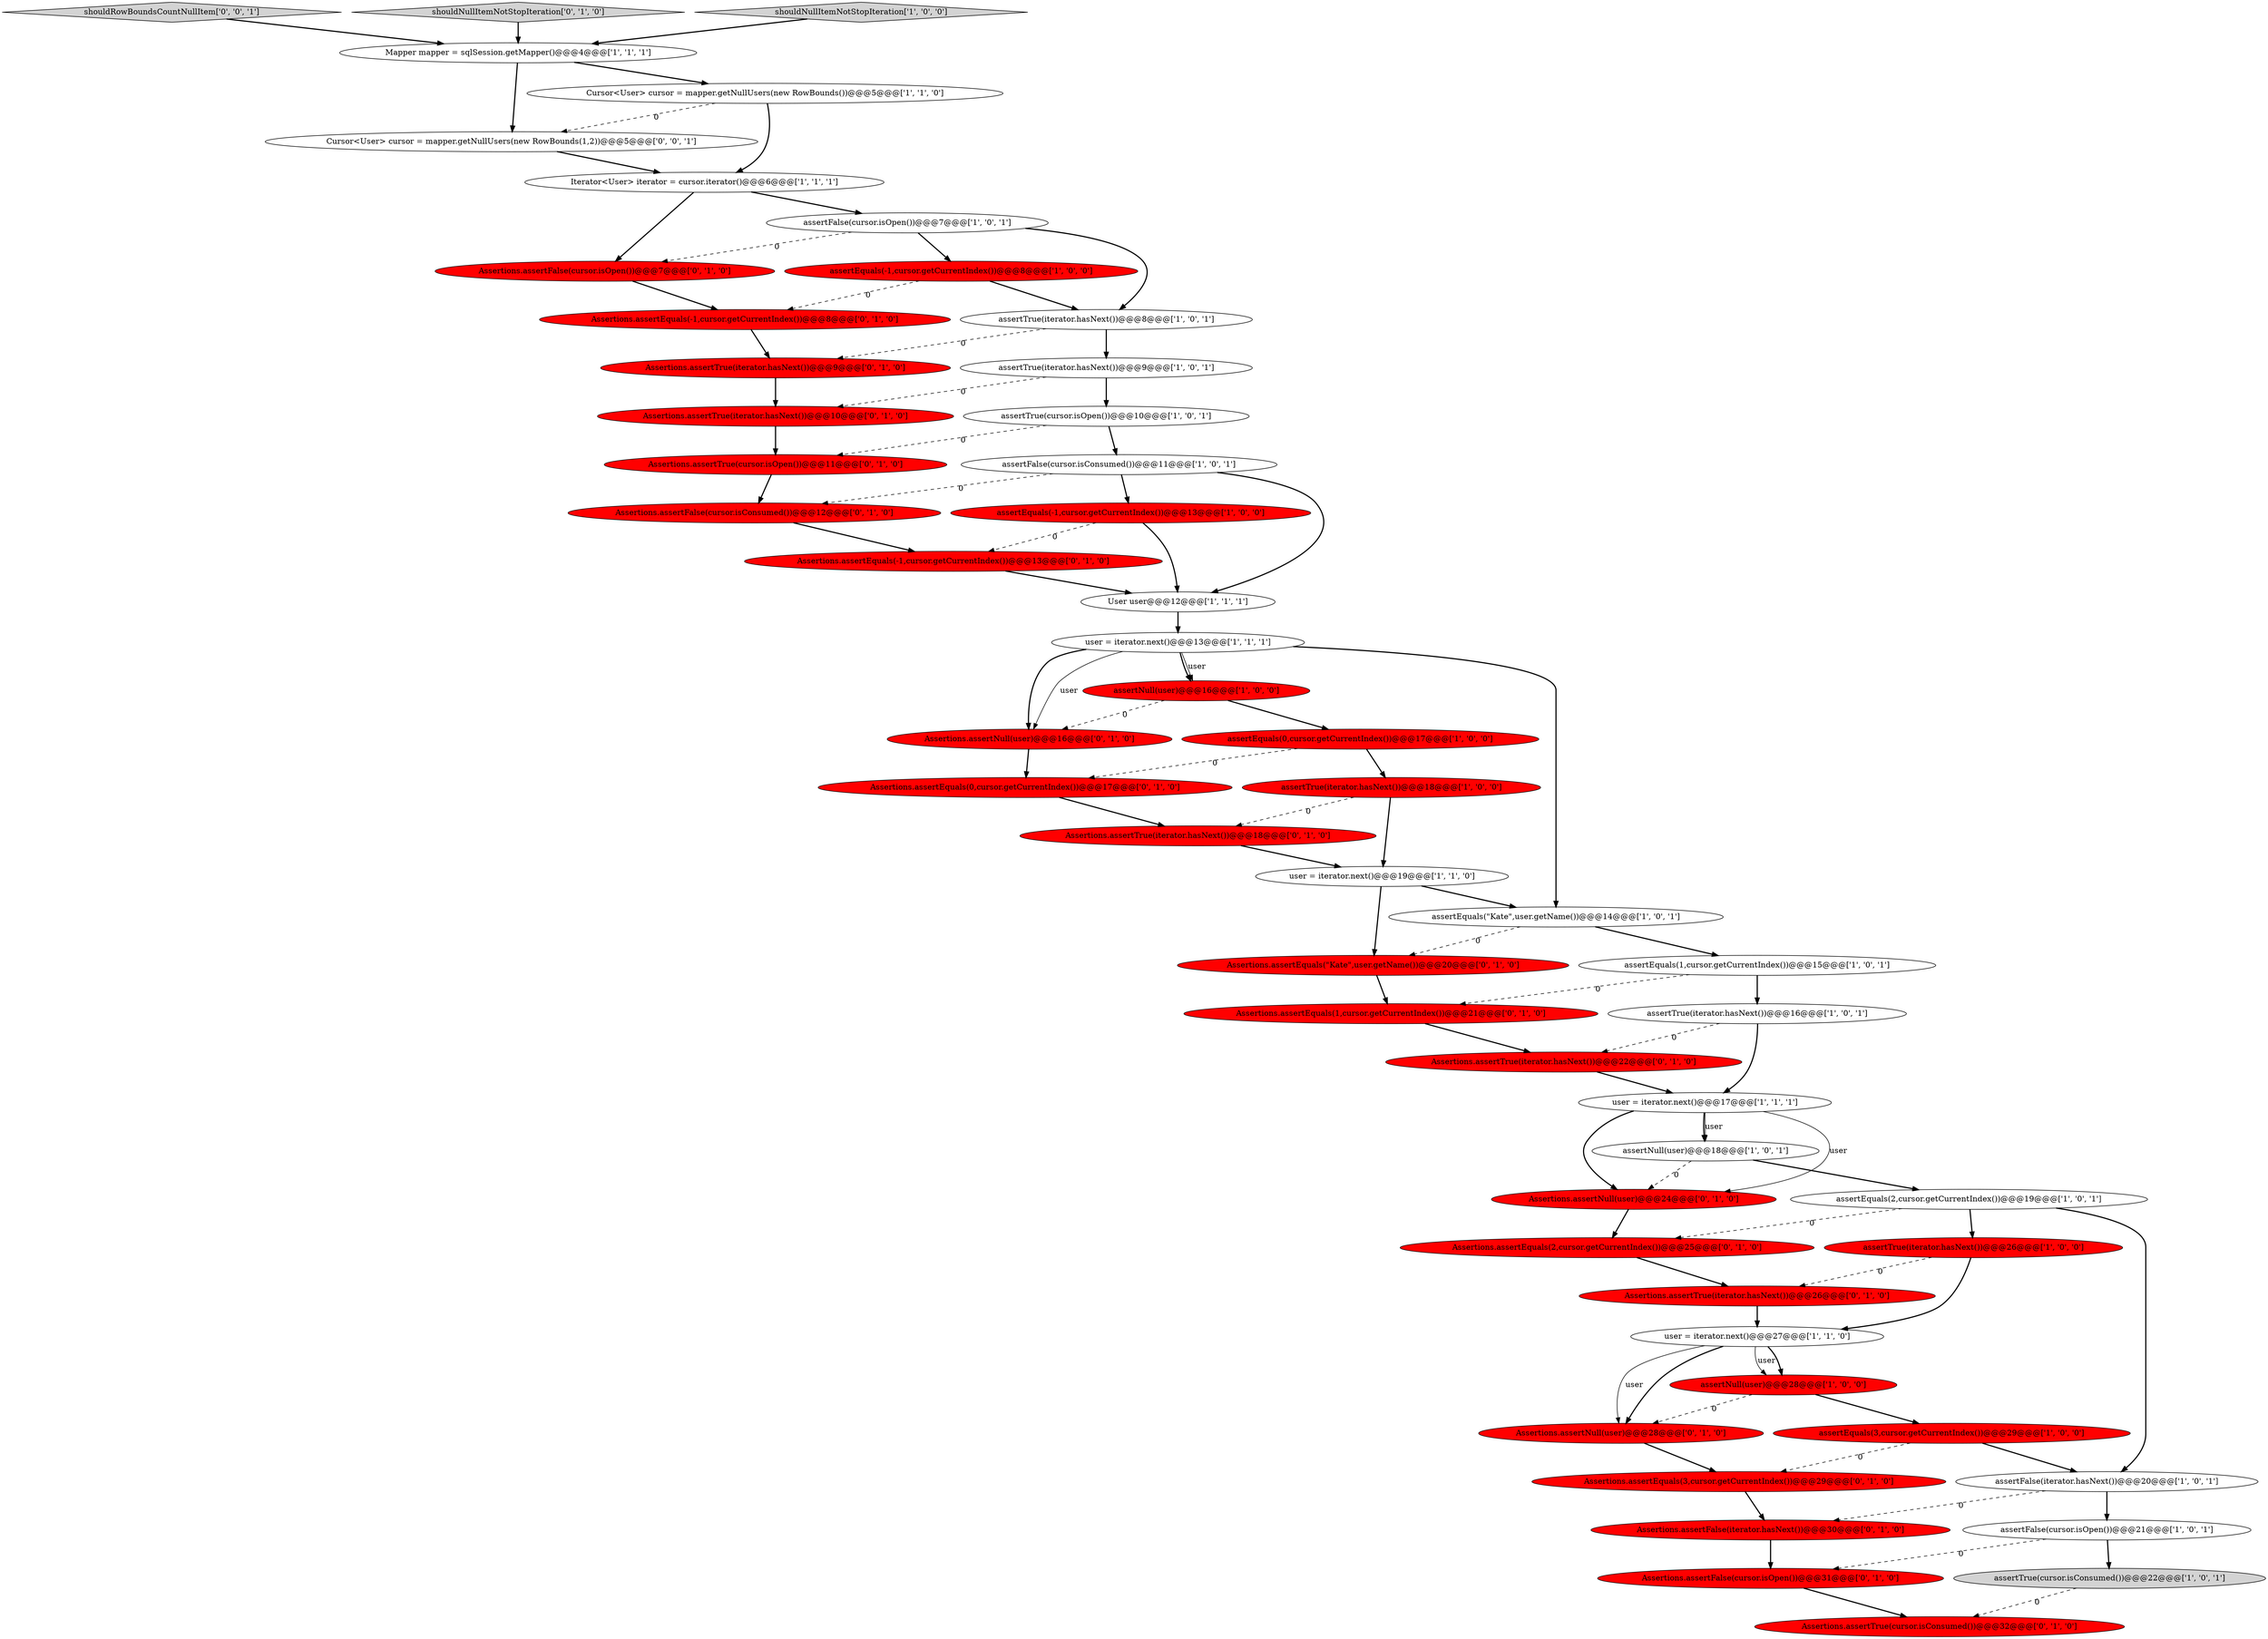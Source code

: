 digraph {
19 [style = filled, label = "user = iterator.next()@@@19@@@['1', '1', '0']", fillcolor = white, shape = ellipse image = "AAA0AAABBB1BBB"];
1 [style = filled, label = "assertTrue(iterator.hasNext())@@@8@@@['1', '0', '1']", fillcolor = white, shape = ellipse image = "AAA0AAABBB1BBB"];
49 [style = filled, label = "Assertions.assertFalse(cursor.isOpen())@@@31@@@['0', '1', '0']", fillcolor = red, shape = ellipse image = "AAA1AAABBB2BBB"];
14 [style = filled, label = "assertEquals(2,cursor.getCurrentIndex())@@@19@@@['1', '0', '1']", fillcolor = white, shape = ellipse image = "AAA0AAABBB1BBB"];
10 [style = filled, label = "assertNull(user)@@@16@@@['1', '0', '0']", fillcolor = red, shape = ellipse image = "AAA1AAABBB1BBB"];
11 [style = filled, label = "assertTrue(cursor.isConsumed())@@@22@@@['1', '0', '1']", fillcolor = lightgray, shape = ellipse image = "AAA0AAABBB1BBB"];
22 [style = filled, label = "assertFalse(cursor.isConsumed())@@@11@@@['1', '0', '1']", fillcolor = white, shape = ellipse image = "AAA0AAABBB1BBB"];
13 [style = filled, label = "assertNull(user)@@@18@@@['1', '0', '1']", fillcolor = white, shape = ellipse image = "AAA0AAABBB1BBB"];
27 [style = filled, label = "assertEquals(\"Kate\",user.getName())@@@14@@@['1', '0', '1']", fillcolor = white, shape = ellipse image = "AAA0AAABBB1BBB"];
37 [style = filled, label = "Assertions.assertNull(user)@@@24@@@['0', '1', '0']", fillcolor = red, shape = ellipse image = "AAA1AAABBB2BBB"];
36 [style = filled, label = "Assertions.assertNull(user)@@@28@@@['0', '1', '0']", fillcolor = red, shape = ellipse image = "AAA1AAABBB2BBB"];
45 [style = filled, label = "Assertions.assertTrue(iterator.hasNext())@@@22@@@['0', '1', '0']", fillcolor = red, shape = ellipse image = "AAA1AAABBB2BBB"];
18 [style = filled, label = "Iterator<User> iterator = cursor.iterator()@@@6@@@['1', '1', '1']", fillcolor = white, shape = ellipse image = "AAA0AAABBB1BBB"];
39 [style = filled, label = "Assertions.assertTrue(iterator.hasNext())@@@26@@@['0', '1', '0']", fillcolor = red, shape = ellipse image = "AAA1AAABBB2BBB"];
3 [style = filled, label = "assertEquals(1,cursor.getCurrentIndex())@@@15@@@['1', '0', '1']", fillcolor = white, shape = ellipse image = "AAA0AAABBB1BBB"];
53 [style = filled, label = "shouldRowBoundsCountNullItem['0', '0', '1']", fillcolor = lightgray, shape = diamond image = "AAA0AAABBB3BBB"];
16 [style = filled, label = "assertTrue(iterator.hasNext())@@@16@@@['1', '0', '1']", fillcolor = white, shape = ellipse image = "AAA0AAABBB1BBB"];
46 [style = filled, label = "shouldNullItemNotStopIteration['0', '1', '0']", fillcolor = lightgray, shape = diamond image = "AAA0AAABBB2BBB"];
15 [style = filled, label = "assertTrue(iterator.hasNext())@@@18@@@['1', '0', '0']", fillcolor = red, shape = ellipse image = "AAA1AAABBB1BBB"];
51 [style = filled, label = "Assertions.assertEquals(2,cursor.getCurrentIndex())@@@25@@@['0', '1', '0']", fillcolor = red, shape = ellipse image = "AAA1AAABBB2BBB"];
48 [style = filled, label = "Assertions.assertFalse(iterator.hasNext())@@@30@@@['0', '1', '0']", fillcolor = red, shape = ellipse image = "AAA1AAABBB2BBB"];
28 [style = filled, label = "assertEquals(-1,cursor.getCurrentIndex())@@@13@@@['1', '0', '0']", fillcolor = red, shape = ellipse image = "AAA1AAABBB1BBB"];
25 [style = filled, label = "assertEquals(3,cursor.getCurrentIndex())@@@29@@@['1', '0', '0']", fillcolor = red, shape = ellipse image = "AAA1AAABBB1BBB"];
4 [style = filled, label = "User user@@@12@@@['1', '1', '1']", fillcolor = white, shape = ellipse image = "AAA0AAABBB1BBB"];
7 [style = filled, label = "shouldNullItemNotStopIteration['1', '0', '0']", fillcolor = lightgray, shape = diamond image = "AAA0AAABBB1BBB"];
9 [style = filled, label = "assertFalse(cursor.isOpen())@@@21@@@['1', '0', '1']", fillcolor = white, shape = ellipse image = "AAA0AAABBB1BBB"];
21 [style = filled, label = "assertTrue(iterator.hasNext())@@@9@@@['1', '0', '1']", fillcolor = white, shape = ellipse image = "AAA0AAABBB1BBB"];
42 [style = filled, label = "Assertions.assertTrue(cursor.isOpen())@@@11@@@['0', '1', '0']", fillcolor = red, shape = ellipse image = "AAA1AAABBB2BBB"];
0 [style = filled, label = "assertEquals(-1,cursor.getCurrentIndex())@@@8@@@['1', '0', '0']", fillcolor = red, shape = ellipse image = "AAA1AAABBB1BBB"];
44 [style = filled, label = "Assertions.assertTrue(iterator.hasNext())@@@9@@@['0', '1', '0']", fillcolor = red, shape = ellipse image = "AAA1AAABBB2BBB"];
52 [style = filled, label = "Cursor<User> cursor = mapper.getNullUsers(new RowBounds(1,2))@@@5@@@['0', '0', '1']", fillcolor = white, shape = ellipse image = "AAA0AAABBB3BBB"];
30 [style = filled, label = "Assertions.assertNull(user)@@@16@@@['0', '1', '0']", fillcolor = red, shape = ellipse image = "AAA1AAABBB2BBB"];
2 [style = filled, label = "user = iterator.next()@@@17@@@['1', '1', '1']", fillcolor = white, shape = ellipse image = "AAA0AAABBB1BBB"];
5 [style = filled, label = "user = iterator.next()@@@27@@@['1', '1', '0']", fillcolor = white, shape = ellipse image = "AAA0AAABBB1BBB"];
24 [style = filled, label = "Mapper mapper = sqlSession.getMapper()@@@4@@@['1', '1', '1']", fillcolor = white, shape = ellipse image = "AAA0AAABBB1BBB"];
43 [style = filled, label = "Assertions.assertTrue(cursor.isConsumed())@@@32@@@['0', '1', '0']", fillcolor = red, shape = ellipse image = "AAA1AAABBB2BBB"];
33 [style = filled, label = "Assertions.assertEquals(-1,cursor.getCurrentIndex())@@@13@@@['0', '1', '0']", fillcolor = red, shape = ellipse image = "AAA1AAABBB2BBB"];
6 [style = filled, label = "assertFalse(iterator.hasNext())@@@20@@@['1', '0', '1']", fillcolor = white, shape = ellipse image = "AAA0AAABBB1BBB"];
8 [style = filled, label = "assertEquals(0,cursor.getCurrentIndex())@@@17@@@['1', '0', '0']", fillcolor = red, shape = ellipse image = "AAA1AAABBB1BBB"];
12 [style = filled, label = "assertFalse(cursor.isOpen())@@@7@@@['1', '0', '1']", fillcolor = white, shape = ellipse image = "AAA0AAABBB1BBB"];
26 [style = filled, label = "assertTrue(cursor.isOpen())@@@10@@@['1', '0', '1']", fillcolor = white, shape = ellipse image = "AAA0AAABBB1BBB"];
32 [style = filled, label = "Assertions.assertFalse(cursor.isOpen())@@@7@@@['0', '1', '0']", fillcolor = red, shape = ellipse image = "AAA1AAABBB2BBB"];
38 [style = filled, label = "Assertions.assertEquals(\"Kate\",user.getName())@@@20@@@['0', '1', '0']", fillcolor = red, shape = ellipse image = "AAA1AAABBB2BBB"];
41 [style = filled, label = "Assertions.assertEquals(3,cursor.getCurrentIndex())@@@29@@@['0', '1', '0']", fillcolor = red, shape = ellipse image = "AAA1AAABBB2BBB"];
50 [style = filled, label = "Assertions.assertFalse(cursor.isConsumed())@@@12@@@['0', '1', '0']", fillcolor = red, shape = ellipse image = "AAA1AAABBB2BBB"];
34 [style = filled, label = "Assertions.assertTrue(iterator.hasNext())@@@18@@@['0', '1', '0']", fillcolor = red, shape = ellipse image = "AAA1AAABBB2BBB"];
47 [style = filled, label = "Assertions.assertTrue(iterator.hasNext())@@@10@@@['0', '1', '0']", fillcolor = red, shape = ellipse image = "AAA1AAABBB2BBB"];
40 [style = filled, label = "Assertions.assertEquals(1,cursor.getCurrentIndex())@@@21@@@['0', '1', '0']", fillcolor = red, shape = ellipse image = "AAA1AAABBB2BBB"];
29 [style = filled, label = "user = iterator.next()@@@13@@@['1', '1', '1']", fillcolor = white, shape = ellipse image = "AAA0AAABBB1BBB"];
35 [style = filled, label = "Assertions.assertEquals(-1,cursor.getCurrentIndex())@@@8@@@['0', '1', '0']", fillcolor = red, shape = ellipse image = "AAA1AAABBB2BBB"];
17 [style = filled, label = "assertTrue(iterator.hasNext())@@@26@@@['1', '0', '0']", fillcolor = red, shape = ellipse image = "AAA1AAABBB1BBB"];
31 [style = filled, label = "Assertions.assertEquals(0,cursor.getCurrentIndex())@@@17@@@['0', '1', '0']", fillcolor = red, shape = ellipse image = "AAA1AAABBB2BBB"];
23 [style = filled, label = "assertNull(user)@@@28@@@['1', '0', '0']", fillcolor = red, shape = ellipse image = "AAA1AAABBB1BBB"];
20 [style = filled, label = "Cursor<User> cursor = mapper.getNullUsers(new RowBounds())@@@5@@@['1', '1', '0']", fillcolor = white, shape = ellipse image = "AAA0AAABBB1BBB"];
32->35 [style = bold, label=""];
27->38 [style = dashed, label="0"];
3->40 [style = dashed, label="0"];
20->52 [style = dashed, label="0"];
9->11 [style = bold, label=""];
29->30 [style = bold, label=""];
14->17 [style = bold, label=""];
3->16 [style = bold, label=""];
25->6 [style = bold, label=""];
1->44 [style = dashed, label="0"];
26->22 [style = bold, label=""];
22->4 [style = bold, label=""];
41->48 [style = bold, label=""];
21->26 [style = bold, label=""];
10->8 [style = bold, label=""];
1->21 [style = bold, label=""];
51->39 [style = bold, label=""];
2->13 [style = solid, label="user"];
18->32 [style = bold, label=""];
11->43 [style = dashed, label="0"];
44->47 [style = bold, label=""];
5->36 [style = bold, label=""];
13->14 [style = bold, label=""];
5->23 [style = solid, label="user"];
23->25 [style = bold, label=""];
17->5 [style = bold, label=""];
28->33 [style = dashed, label="0"];
48->49 [style = bold, label=""];
15->34 [style = dashed, label="0"];
36->41 [style = bold, label=""];
5->23 [style = bold, label=""];
35->44 [style = bold, label=""];
34->19 [style = bold, label=""];
46->24 [style = bold, label=""];
18->12 [style = bold, label=""];
12->1 [style = bold, label=""];
25->41 [style = dashed, label="0"];
24->20 [style = bold, label=""];
20->18 [style = bold, label=""];
29->27 [style = bold, label=""];
7->24 [style = bold, label=""];
52->18 [style = bold, label=""];
53->24 [style = bold, label=""];
16->45 [style = dashed, label="0"];
0->35 [style = dashed, label="0"];
19->38 [style = bold, label=""];
14->6 [style = bold, label=""];
29->10 [style = solid, label="user"];
17->39 [style = dashed, label="0"];
8->15 [style = bold, label=""];
47->42 [style = bold, label=""];
39->5 [style = bold, label=""];
12->32 [style = dashed, label="0"];
33->4 [style = bold, label=""];
29->30 [style = solid, label="user"];
6->48 [style = dashed, label="0"];
22->28 [style = bold, label=""];
4->29 [style = bold, label=""];
2->37 [style = solid, label="user"];
15->19 [style = bold, label=""];
45->2 [style = bold, label=""];
31->34 [style = bold, label=""];
10->30 [style = dashed, label="0"];
21->47 [style = dashed, label="0"];
30->31 [style = bold, label=""];
0->1 [style = bold, label=""];
29->10 [style = bold, label=""];
50->33 [style = bold, label=""];
38->40 [style = bold, label=""];
13->37 [style = dashed, label="0"];
42->50 [style = bold, label=""];
37->51 [style = bold, label=""];
27->3 [style = bold, label=""];
14->51 [style = dashed, label="0"];
9->49 [style = dashed, label="0"];
16->2 [style = bold, label=""];
12->0 [style = bold, label=""];
49->43 [style = bold, label=""];
22->50 [style = dashed, label="0"];
2->13 [style = bold, label=""];
23->36 [style = dashed, label="0"];
19->27 [style = bold, label=""];
24->52 [style = bold, label=""];
40->45 [style = bold, label=""];
26->42 [style = dashed, label="0"];
8->31 [style = dashed, label="0"];
6->9 [style = bold, label=""];
2->37 [style = bold, label=""];
5->36 [style = solid, label="user"];
28->4 [style = bold, label=""];
}

